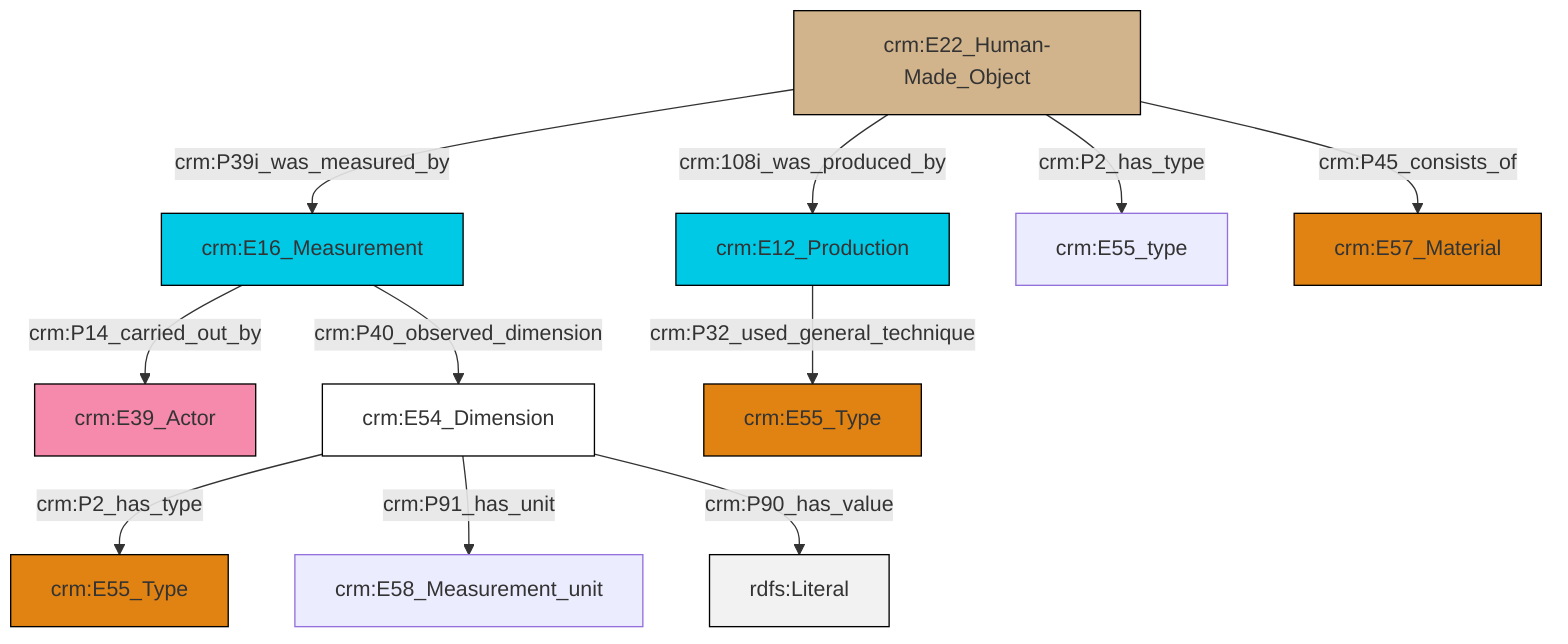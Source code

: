 graph TD
classDef Literal fill:#f2f2f2,stroke:#000000;
classDef CRM_Entity fill:#FFFFFF,stroke:#000000;
classDef Temporal_Entity fill:#00C9E6, stroke:#000000;
classDef Type fill:#E18312, stroke:#000000;
classDef Time-Span fill:#2C9C91, stroke:#000000;
classDef Appellation fill:#FFEB7F, stroke:#000000;
classDef Place fill:#008836, stroke:#000000;
classDef Persistent_Item fill:#B266B2, stroke:#000000;
classDef Conceptual_Object fill:#FFD700, stroke:#000000;
classDef Physical_Thing fill:#D2B48C, stroke:#000000;
classDef Actor fill:#f58aad, stroke:#000000;
classDef PC_Classes fill:#4ce600, stroke:#000000;
classDef Multi fill:#cccccc,stroke:#000000;

6["crm:E54_Dimension"]:::CRM_Entity -->|crm:P2_has_type| 7["crm:E55_Type"]:::Type
0["crm:E22_Human-Made_Object"]:::Physical_Thing -->|crm:P39i_was_measured_by| 8["crm:E16_Measurement"]:::Temporal_Entity
4["crm:E12_Production"]:::Temporal_Entity -->|crm:P32_used_general_technique| 9["crm:E55_Type"]:::Type
0["crm:E22_Human-Made_Object"]:::Physical_Thing -->|crm:P2_has_type| 11["crm:E55_type"]:::Default
6["crm:E54_Dimension"]:::CRM_Entity -->|crm:P91_has_unit| 12["crm:E58_Measurement_unit"]:::Default
0["crm:E22_Human-Made_Object"]:::Physical_Thing -->|crm:P45_consists_of| 16["crm:E57_Material"]:::Type
6["crm:E54_Dimension"]:::CRM_Entity -->|crm:P90_has_value| 17[rdfs:Literal]:::Literal
8["crm:E16_Measurement"]:::Temporal_Entity -->|crm:P14_carried_out_by| 2["crm:E39_Actor"]:::Actor
0["crm:E22_Human-Made_Object"]:::Physical_Thing -->|crm:108i_was_produced_by| 4["crm:E12_Production"]:::Temporal_Entity
8["crm:E16_Measurement"]:::Temporal_Entity -->|crm:P40_observed_dimension| 6["crm:E54_Dimension"]:::CRM_Entity